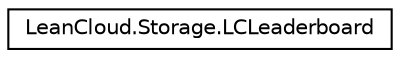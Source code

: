 digraph "Graphical Class Hierarchy"
{
  edge [fontname="Helvetica",fontsize="10",labelfontname="Helvetica",labelfontsize="10"];
  node [fontname="Helvetica",fontsize="10",shape=record];
  rankdir="LR";
  Node1 [label="LeanCloud.Storage.LCLeaderboard",height=0.2,width=0.4,color="black", fillcolor="white", style="filled",URL="$classLeanCloud_1_1Storage_1_1LCLeaderboard.html",tooltip="排行榜 "];
}
